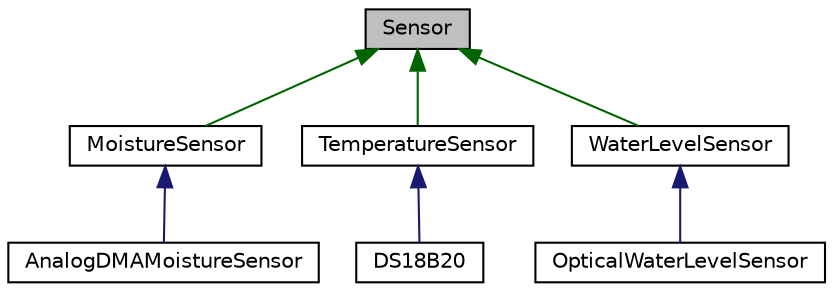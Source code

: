 digraph "Sensor"
{
 // LATEX_PDF_SIZE
  edge [fontname="Helvetica",fontsize="10",labelfontname="Helvetica",labelfontsize="10"];
  node [fontname="Helvetica",fontsize="10",shape=record];
  Node1 [label="Sensor",height=0.2,width=0.4,color="black", fillcolor="grey75", style="filled", fontcolor="black",tooltip=" "];
  Node1 -> Node2 [dir="back",color="darkgreen",fontsize="10",style="solid",fontname="Helvetica"];
  Node2 [label="MoistureSensor",height=0.2,width=0.4,color="black", fillcolor="white", style="filled",URL="$class_moisture_sensor.html",tooltip=" "];
  Node2 -> Node3 [dir="back",color="midnightblue",fontsize="10",style="solid",fontname="Helvetica"];
  Node3 [label="AnalogDMAMoistureSensor",height=0.2,width=0.4,color="black", fillcolor="white", style="filled",URL="$class_analog_d_m_a_moisture_sensor.html",tooltip=" "];
  Node1 -> Node4 [dir="back",color="darkgreen",fontsize="10",style="solid",fontname="Helvetica"];
  Node4 [label="TemperatureSensor",height=0.2,width=0.4,color="black", fillcolor="white", style="filled",URL="$class_temperature_sensor.html",tooltip=" "];
  Node4 -> Node5 [dir="back",color="midnightblue",fontsize="10",style="solid",fontname="Helvetica"];
  Node5 [label="DS18B20",height=0.2,width=0.4,color="black", fillcolor="white", style="filled",URL="$class_d_s18_b20.html",tooltip=" "];
  Node1 -> Node6 [dir="back",color="darkgreen",fontsize="10",style="solid",fontname="Helvetica"];
  Node6 [label="WaterLevelSensor",height=0.2,width=0.4,color="black", fillcolor="white", style="filled",URL="$class_water_level_sensor.html",tooltip=" "];
  Node6 -> Node7 [dir="back",color="midnightblue",fontsize="10",style="solid",fontname="Helvetica"];
  Node7 [label="OpticalWaterLevelSensor",height=0.2,width=0.4,color="black", fillcolor="white", style="filled",URL="$class_optical_water_level_sensor.html",tooltip=" "];
}
